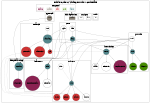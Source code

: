 digraph g {
    rankdir=TB;
    nodesep=0.5;
    edge [ constraint=false ];
	size=1;
	overlap=scale;
	start=2;
	edge [penwidth=0.8, arrowsize=0.6, color=black, forcelabels=false, constraint=true];
	node [shape=circle,
			fixedsize=false,
			color="black",
			fillcolor="white",
			style="filled, solid",
			fontsize=10,
			penwidth=1
		];

	# PYTORCH
    nodepytorch [label="Module", fillcolor=antiquewhite4]
	# UTILS
	nodeutils [label="utils",shape=rectangle]
	# 3rd PARTIES
	nodebrokenaxes [label="brokenaxes",shape=rectangle, fillcolor=antiquewhite4]
	# SCRIPTS
	nodescriptlearner [label="learner",shape=rectangle]
	nodescriptsolver [label="solver",shape=rectangle]
	# LEGEND
	nodelegendfactories [label="factories",color=cadetblue4,shape=rectangle,fontcolor=cadetblue4]
	nodelegendexternal [label="3rd parties",color=antiquewhite4,shape=rectangle,fontcolor=antiquewhite4]
	nodelegendsearch [label="search",color=brown3,shape=rectangle,fontcolor=brown3]
	nodelegendpuzzles [label="puzzles",color=chartreuse4,shape=rectangle,fontcolor=chartreuse4]
	nodelegenddeeplearning [label="deeplearning",color=violetred4,shape=rectangle,fontcolor=violetred4]
	# PUZZLE
    nodepuzzle [label="Puzzle", fillcolor=cadetblue4]
    nodeslidingpuzzle [label="SlidingPuzzle"]
    noderubikscube [label="RubiksCube"]
    nodepuzzled [label="Puzzled"]
	# HEURISTICS
    nodeheuristic [label="Heuristic", fillcolor=cadetblue4]
    nodemanhattan [label="Manhattan"]
    nodeperfectheuristic [label="PerfectHeuristic"]
    nodedlheuristic [label="DeepLearningHeuristic"]
	# SEARCH
	nodesearchstrategy [label="SearchStrategy", fillcolor=cadetblue4]
	nodenode [label="Node"]
	nodesbfs [label="BreadthFirstSearch"]
	nodesdfs [label="DepthFirstSearch"]
	nodeastar [label="AStar"]
	# DEEPLEARNING
    nodedeeplearning [label="DeepLearning", fillcolor=cadetblue4]
    nodefullyconnected [label="FullyConnected"]
	# LEARNERS
	nodelearner [label="Learner", fillcolor=cadetblue4]
	nodeperfectlearner [label="PerfectLearner"]
	nodedeepreinforcementlearner [label="DeepReinforcementLearner"]
	# SOLVERS
	nodesolver [label="Solver", fillcolor=cadetblue4]
	nodesolution [label="Solution"]
	nodebfssolver [label="BFSSolver"]
	nodedfssolver [label="DFSSolver"]
	nodestarsolver [label="AStarSolver"]
	nodenaivesolver [label="NaiveSolver"]
	######################################################################################################
	# CLUSTERS
	subgraph clusterFB {
		rankdir=BT;
		fontsize=25;
		#label="Rubiks Cube & Sliding Puzzle -- MSc in Artificial Intelligence -- Royal Holloway, University of London\n"
		label="Rubiks Cube & Sliding Puzzle -- Code Base"
		# LEGEND
		subgraph clusterLegend {
			label = "Legend";
			color=black
			nodelegendpuzzles
			nodelegendfactories
			nodelegendexternal
			nodelegendsearch
			nodelegenddeeplearning
		}
		# SCRIPTS
		subgraph clusterScripts {
			label="scripts"
			nodescriptlearner
			nodescriptsolver
		}
		# 3rd PARTIES
		subgraph cluster3rdParties {
			label="thirdparties"
			nodebrokenaxes
		}
		# UTILS
		subgraph clusterUtils {
			label="utils"
			nodeutils
		}
		# PYTORCH
		subgraph clusterPytorch {
			label="pytorch"
			#bgcolor=grey
			color=black
			nodepytorch
		}
		# CORE
		subgraph clusterCore {
			label="core"
			bgcolor=white
			# CORE
			nodecorefactory [label="Factory", fillcolor=cadetblue4]
			nodecoreloggable [label="Loggable"]
			nodecoreparsable [label="Parsable"]
			{
				nodecoreloggable
				nodecoreparsable
				nodecorefactory
			}
			#nodecoreloggable -> nodecoreparsable [style=invis, constraint=true]
			nodecoreparsable -> nodecorefactory
		}
		# PUZZLE
		subgraph clusterPuzzle {
			label="puzzle"
			bgcolor=white
			nodepuzzle
			nodeslidingpuzzle [fillcolor=chartreuse4]
			noderubikscube [fillcolor=chartreuse4]
			nodepuzzled
			nodepuzzled -> nodepuzzle [style=dashed, arrowhead=none]
			nodepuzzle -> nodeslidingpuzzle
			nodepuzzle -> noderubikscube
		}
		nodecoreparsable -> nodepuzzled [constraint=true]#, style=invis ];
		nodecorefactory -> nodepuzzle [constraint=true]#, style=invis ];
		# HEURISTICS
		subgraph clusterHeuristic {
			label="heuristics"
			bgcolor=white
			nodeheuristic
			nodemanhattan
			nodeperfectheuristic
			nodedlheuristic [fillcolor=violetred4]
			nodeheuristic -> nodemanhattan
			nodeheuristic -> nodeperfectheuristic
			nodeheuristic -> nodedlheuristic
		}
		nodecorefactory -> nodeheuristic
		nodepuzzled -> nodeheuristic
		# SEARCH
		subgraph clusterSearch {
			label="search"
			bgcolor=white
			nodenode
			{
				nodesearchstrategy
				nodesbfs [fillcolor=brown3]
				nodesdfs [fillcolor=brown3]
				nodeastar [fillcolor=brown3]
			}
			nodesearchstrategy -> nodesbfs
			nodesearchstrategy -> nodesdfs
			nodesearchstrategy -> nodeastar
		}
		nodenode -> nodesearchstrategy  [style=dashed, constraint=true, arrowhead=false]
		nodecoreloggable -> nodesearchstrategy
		nodecorefactory -> nodesearchstrategy
		# DEEP LEARNING
		subgraph clusterDeeplearning {
			label="deeplearning"
			nodedeeplearning
			nodefullyconnected [fillcolor=violetred4]
			nodedeeplearning -> nodefullyconnected
		}
		nodepytorch -> nodedeeplearning
		nodecorefactory -> nodedeeplearning
		nodecoreloggable -> nodedeeplearning
		nodepuzzled -> nodedeeplearning
		nodeastar -> nodeheuristic  [style=dashed, constraint=false, arrowhead=false]

		# LEARNERS
		subgraph clusterLearners {
			label="learners"
			nodelearner
			nodeperfectlearner
			nodedeepreinforcementlearner [fillcolor=violetred4]
			nodelearner -> nodeperfectlearner
			nodelearner -> nodedeepreinforcementlearner
		}
		nodepuzzled -> nodelearner
		nodecorefactory -> nodelearner
		nodecoreloggable -> nodelearner
		# SOLVERS
		subgraph clusterSolvers {
    		label="solvers"
			nodesolver
			nodesolution
			nodebfssolver [fillcolor=brown3]
			nodedfssolver [fillcolor=brown3]
			nodestarsolver [fillcolor=brown3]
			nodenaivesolver
			nodesolution -> nodesolver [style=dashed, arrowhead=none]
			nodesolver -> nodebfssolver
			nodesolver -> nodedfssolver
			nodesolver -> nodestarsolver
			nodesolver -> nodenaivesolver
		}
		nodecorefactory -> nodesolver
		nodecoreloggable -> nodesolver
		nodepuzzled -> nodesolver


		nodesbfs -> nodebfssolver [style=dashed, arrowhead=none]
		nodesdfs -> nodedfssolver [style=dashed, arrowhead=none]
		nodeastar-> nodestarsolver [style=dashed, arrowhead=none]


		nodelegendfactories -> nodeutils [constraint=true,color=red, style=invis ];
		nodelegendfactories -> nodebrokenaxes [constraint=true,color=red, style=invis ];
		nodelegendfactories -> nodepytorch [constraint=true,color=red, style=invis ];
		nodelegendfactories -> nodescriptlearner [constraint=true,color=red, style=invis ];
		nodeutils -> nodecorefactory [constraint=true,color=red, style=invis ];
		nodeutils -> nodecoreloggable [constraint=true,color=red, style=invis ];
		nodeutils -> nodecoreparsable [constraint=true,color=red, style=invis ];
		nodesbfs -> nodedeeplearning [constraint=true,color=red, style=invis ];
		nodesbfs -> nodelearner [constraint=true,color=red, style=invis ];
		nodesbfs -> nodesolver [constraint=true,color=red, style=invis ];
		nodelegendpuzzles -> nodepuzzled [constraint=true,color=red, style=invis ];
		nodelegendexternal -> nodepytorch [constraint=true,color=red, style=invis ];
		nodeslidingpuzzle -> nodesolver [constraint=true,color=red, style=invis ];
		nodeastar -> nodesolution [constraint=true,color=red, style=invis ];

		#nodecorefactory -> nodetoto [constraint=true,color=red]#, style=invis ];
		#nodelegendfactories -> nodedeeplearning [constraint=true,color=red]#, style=invis ];
	} # subgraph clusterFB
	######################################################################################################
}
